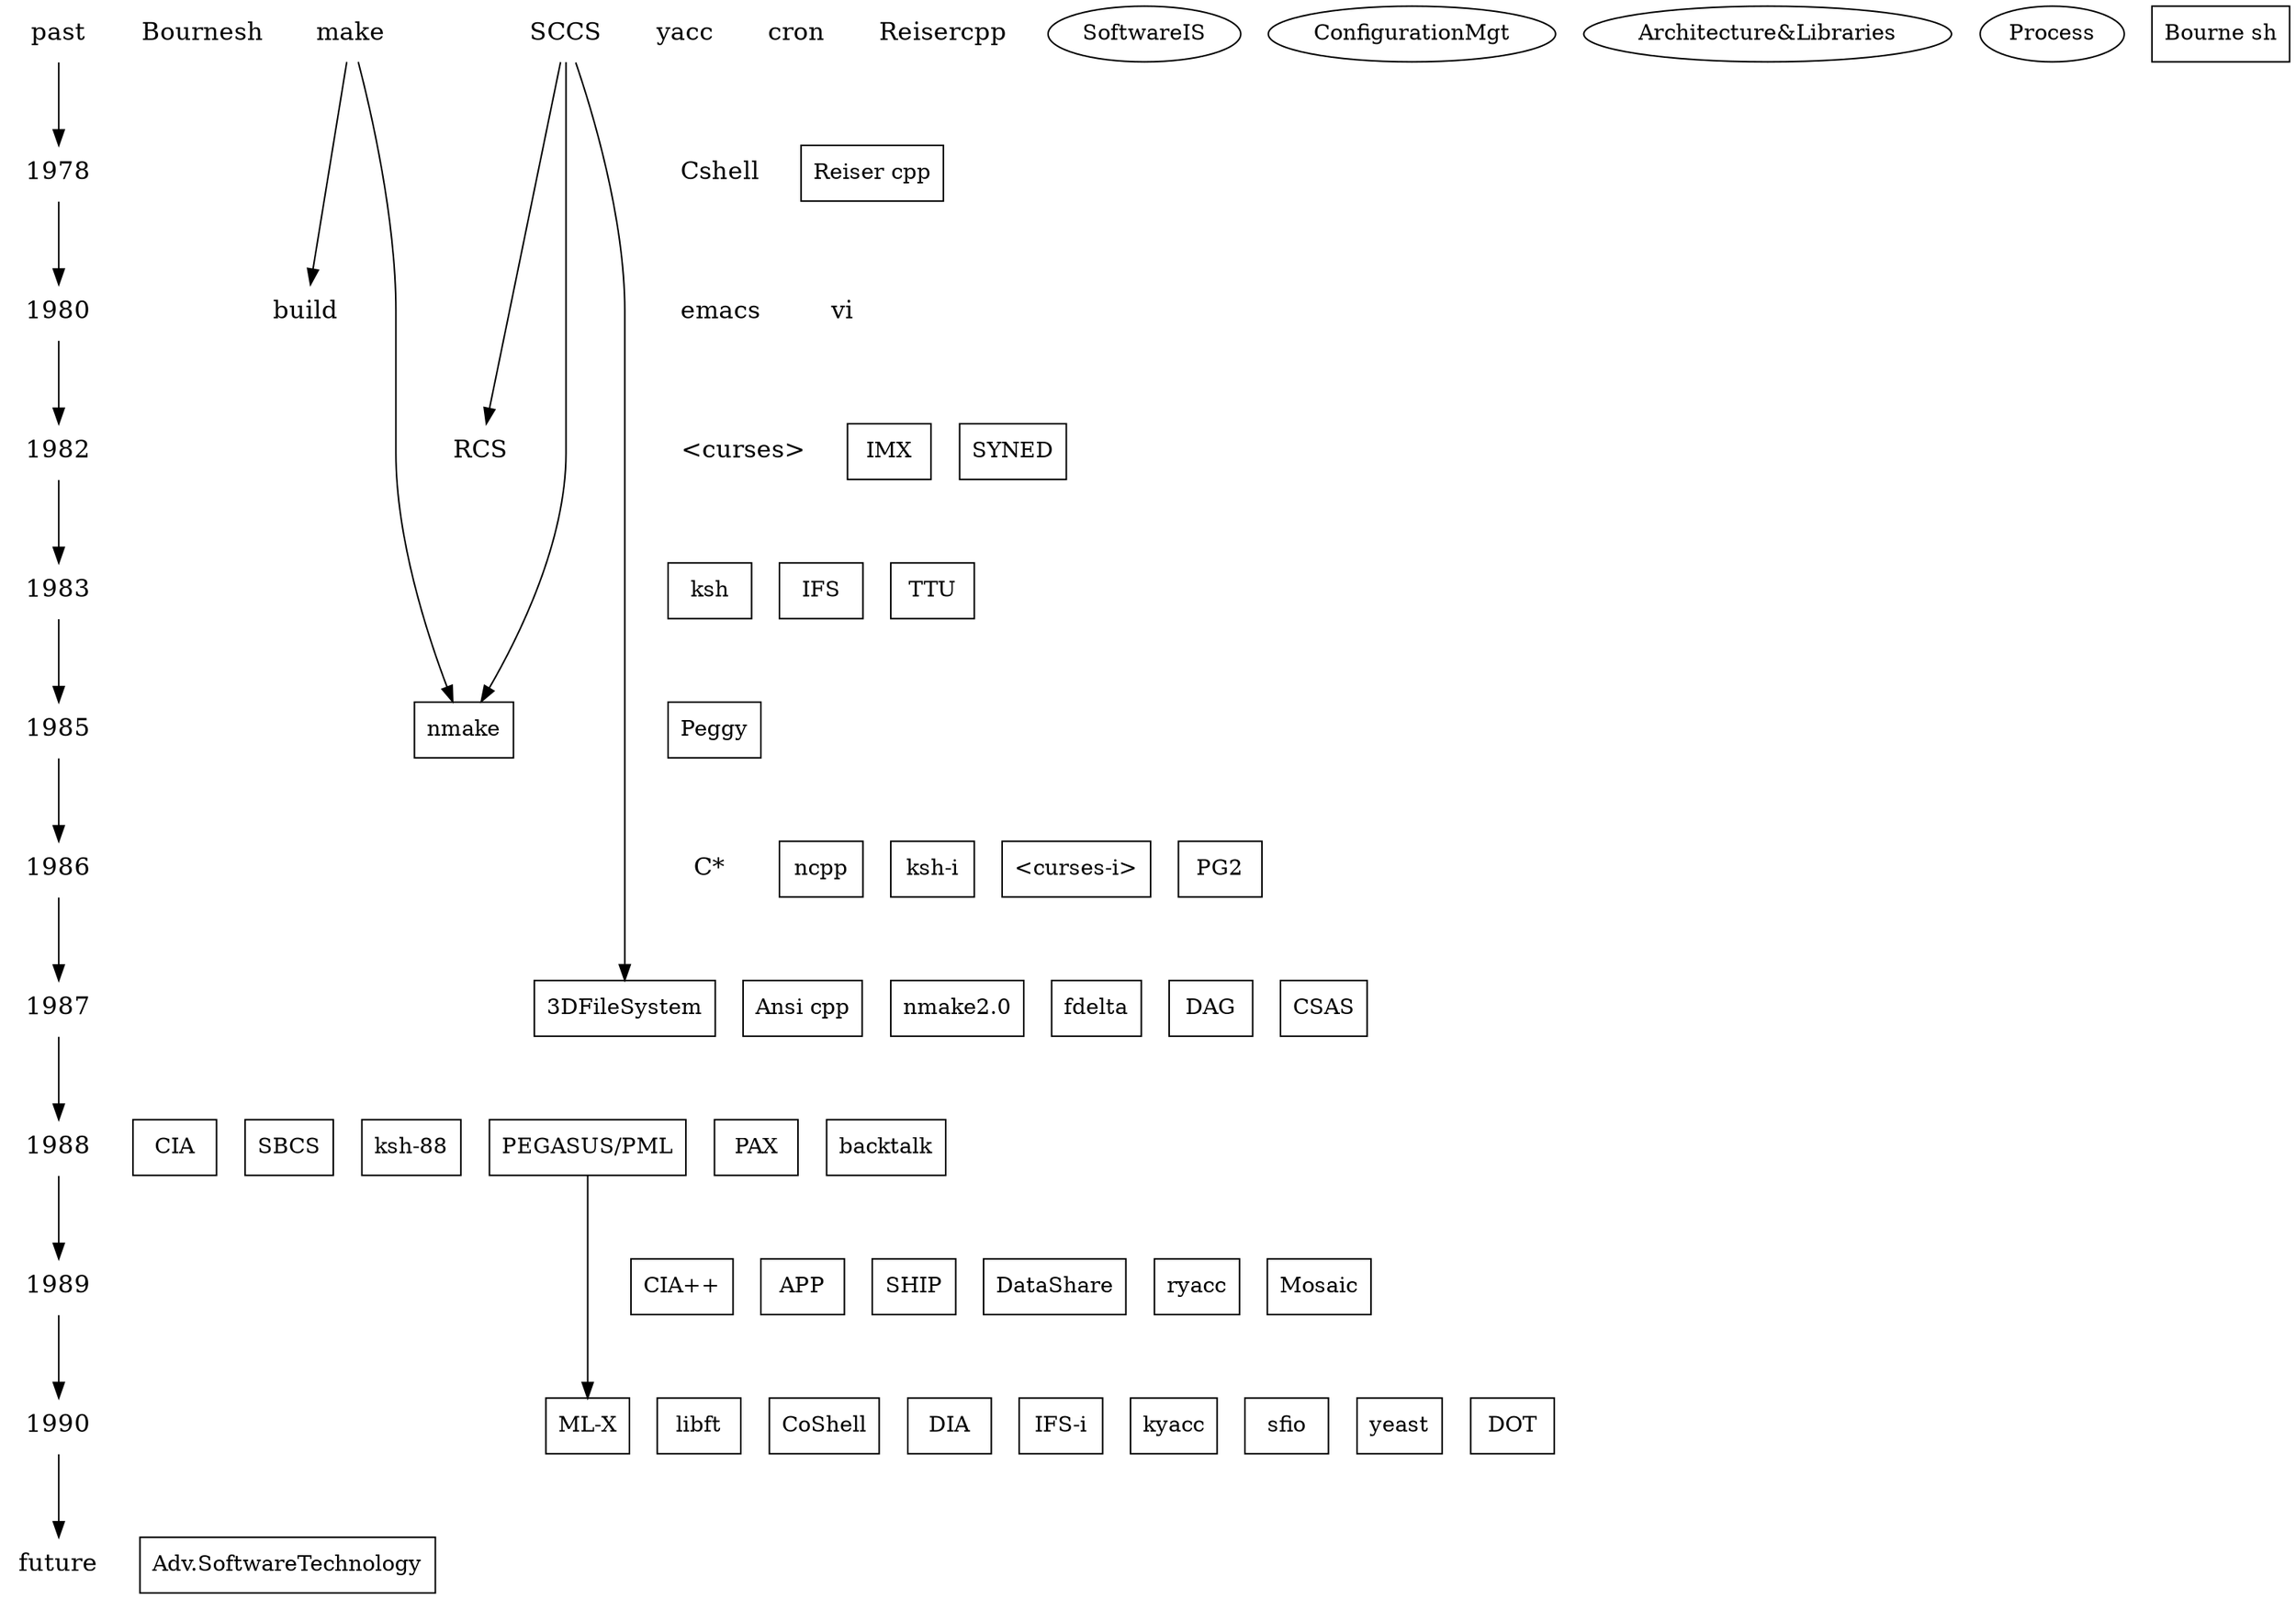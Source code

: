 digraph asde91 {
	ranksep=.75;
	{
		node [shape=plaintext, fontsize=16];
		past -> 1978 -> 1980 -> 1982 -> 1983 -> 1985 -> 1986 -> 1987 -> 1988 -> 1989 -> 1990 -> "future";
		"Bournesh"; "make"; "SCCS"; "yacc"; "cron"; "Reisercpp";
		"Cshell"; "emacs"; "build"; "vi"; "<curses>"; "RCS"; "C*";
	}
	{ 
		rank = same;
		"SoftwareIS"; "ConfigurationMgt"; "Architecture&Libraries";
		"Process";
	};
	node [shape=box];
	{ rank = same; "past"; "SCCS"; "make"; "Bourne sh"; "yacc"; "cron"; }
	{ rank = same; 1978; "Reiser cpp"; "Cshell"; }
	{ rank = same; 1980; "build"; "emacs"; "vi"; }
	{ rank = same; 1982; "RCS"; "<curses>"; "IMX"; "SYNED"; }
	{ rank = same; 1983; "ksh"; "IFS"; "TTU"; }
	{ rank = same; 1985; "nmake"; "Peggy"; }
	{ rank = same; 1986; "C*"; "ncpp"; "ksh-i"; "<curses-i>"; "PG2"; }
	{ rank = same; 1987; "Ansi cpp"; "nmake2.0"; "3DFileSystem"; "fdelta"; "DAG"; "CSAS";}
	{ rank = same; 1988; "CIA"; "SBCS"; "ksh-88"; "PEGASUS/PML"; "PAX"; "backtalk"; }
	{ rank = same; 1989; "CIA++"; "APP"; "SHIP"; "DataShare"; "ryacc"; "Mosaic"; }
	{ rank = same; 1990; "libft"; "CoShell"; "DIA"; "IFS-i"; "kyacc"; "sfio"; "yeast"; "ML-X"; "DOT"; }
	{ rank = same; "future"; "Adv.SoftwareTechnology"; }
	"PEGASUS/PML" -> "ML-X";
	"SCCS" -> "nmake";
	"SCCS" -> "3DFileSystem";
	"SCCS" -> "RCS";
	"make" -> "nmake";
	"make" -> "build";
}
